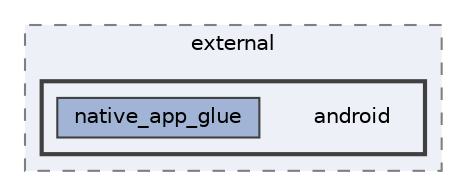digraph "C:/Users/HP/Documents/GitHub/Minero-Game/Classes/lib/raylib/src/external/android"
{
 // LATEX_PDF_SIZE
  bgcolor="transparent";
  edge [fontname=Helvetica,fontsize=10,labelfontname=Helvetica,labelfontsize=10];
  node [fontname=Helvetica,fontsize=10,shape=box,height=0.2,width=0.4];
  compound=true
  subgraph clusterdir_5cba6674b7c01c0dd1d1a1de001aa84e {
    graph [ bgcolor="#edf0f7", pencolor="grey50", label="external", fontname=Helvetica,fontsize=10 style="filled,dashed", URL="dir_5cba6674b7c01c0dd1d1a1de001aa84e.html",tooltip=""]
  subgraph clusterdir_b552a1cb91d8ab4d335242f2f9236c34 {
    graph [ bgcolor="#edf0f7", pencolor="grey25", label="", fontname=Helvetica,fontsize=10 style="filled,bold", URL="dir_b552a1cb91d8ab4d335242f2f9236c34.html",tooltip=""]
    dir_b552a1cb91d8ab4d335242f2f9236c34 [shape=plaintext, label="android"];
  dir_96cf816fcaf4690b101c81ebc108737f [label="native_app_glue", fillcolor="#a2b4d6", color="grey25", style="filled", URL="dir_96cf816fcaf4690b101c81ebc108737f.html",tooltip=""];
  }
  }
}
